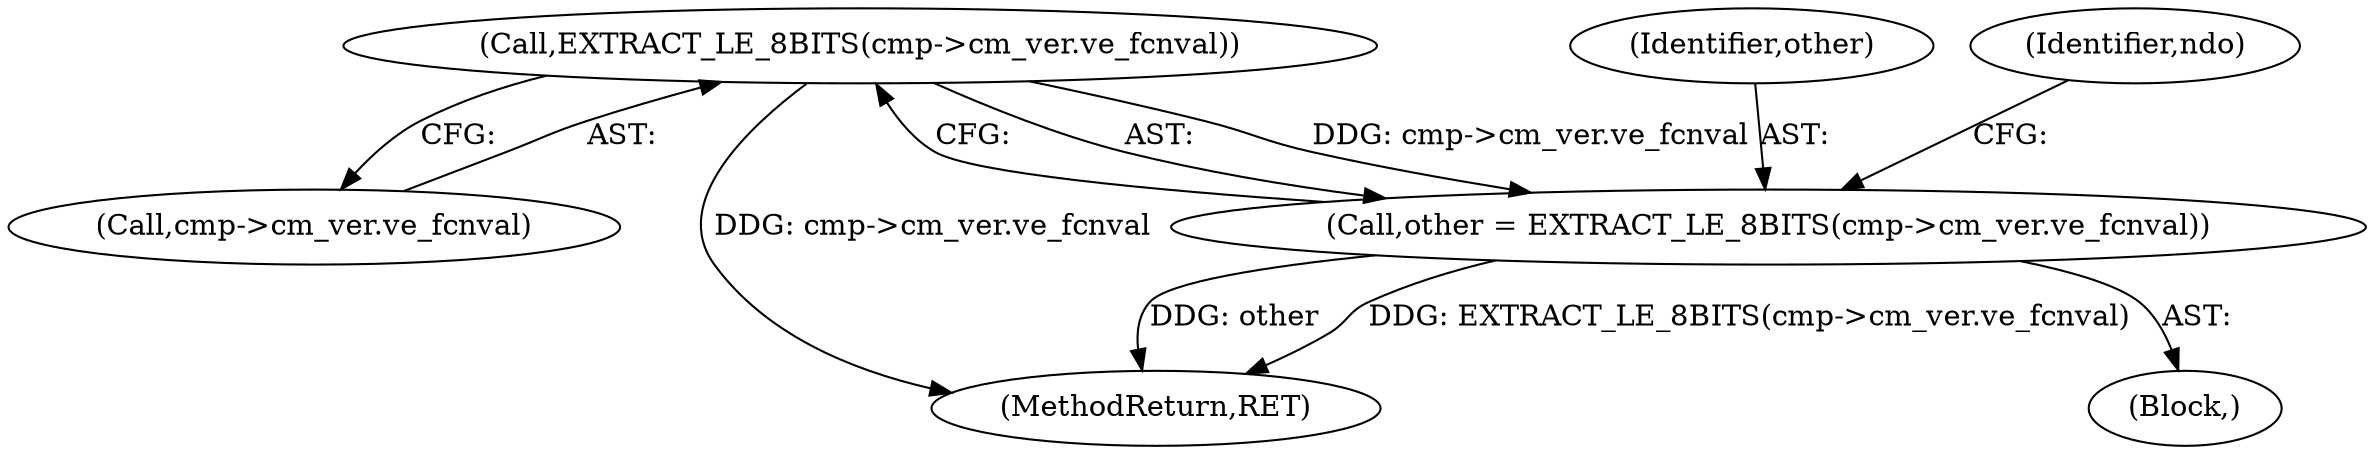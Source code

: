 digraph "0_tcpdump_c6e0531b5def26ecf912e8de6ade86cbdaed3751_0@pointer" {
"1000268" [label="(Call,EXTRACT_LE_8BITS(cmp->cm_ver.ve_fcnval))"];
"1000266" [label="(Call,other = EXTRACT_LE_8BITS(cmp->cm_ver.ve_fcnval))"];
"1000269" [label="(Call,cmp->cm_ver.ve_fcnval)"];
"1000268" [label="(Call,EXTRACT_LE_8BITS(cmp->cm_ver.ve_fcnval))"];
"1000722" [label="(MethodReturn,RET)"];
"1000267" [label="(Identifier,other)"];
"1000146" [label="(Block,)"];
"1000276" [label="(Identifier,ndo)"];
"1000266" [label="(Call,other = EXTRACT_LE_8BITS(cmp->cm_ver.ve_fcnval))"];
"1000268" -> "1000266"  [label="AST: "];
"1000268" -> "1000269"  [label="CFG: "];
"1000269" -> "1000268"  [label="AST: "];
"1000266" -> "1000268"  [label="CFG: "];
"1000268" -> "1000722"  [label="DDG: cmp->cm_ver.ve_fcnval"];
"1000268" -> "1000266"  [label="DDG: cmp->cm_ver.ve_fcnval"];
"1000266" -> "1000146"  [label="AST: "];
"1000267" -> "1000266"  [label="AST: "];
"1000276" -> "1000266"  [label="CFG: "];
"1000266" -> "1000722"  [label="DDG: EXTRACT_LE_8BITS(cmp->cm_ver.ve_fcnval)"];
"1000266" -> "1000722"  [label="DDG: other"];
}
